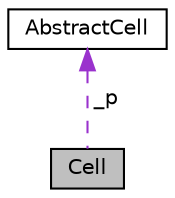 digraph "Cell"
{
  edge [fontname="Helvetica",fontsize="10",labelfontname="Helvetica",labelfontsize="10"];
  node [fontname="Helvetica",fontsize="10",shape=record];
  Node1 [label="Cell",height=0.2,width=0.4,color="black", fillcolor="grey75", style="filled", fontcolor="black"];
  Node2 -> Node1 [dir="back",color="darkorchid3",fontsize="10",style="dashed",label=" _p" ,fontname="Helvetica"];
  Node2 [label="AbstractCell",height=0.2,width=0.4,color="black", fillcolor="white", style="filled",URL="$classAbstractCell.html"];
}
